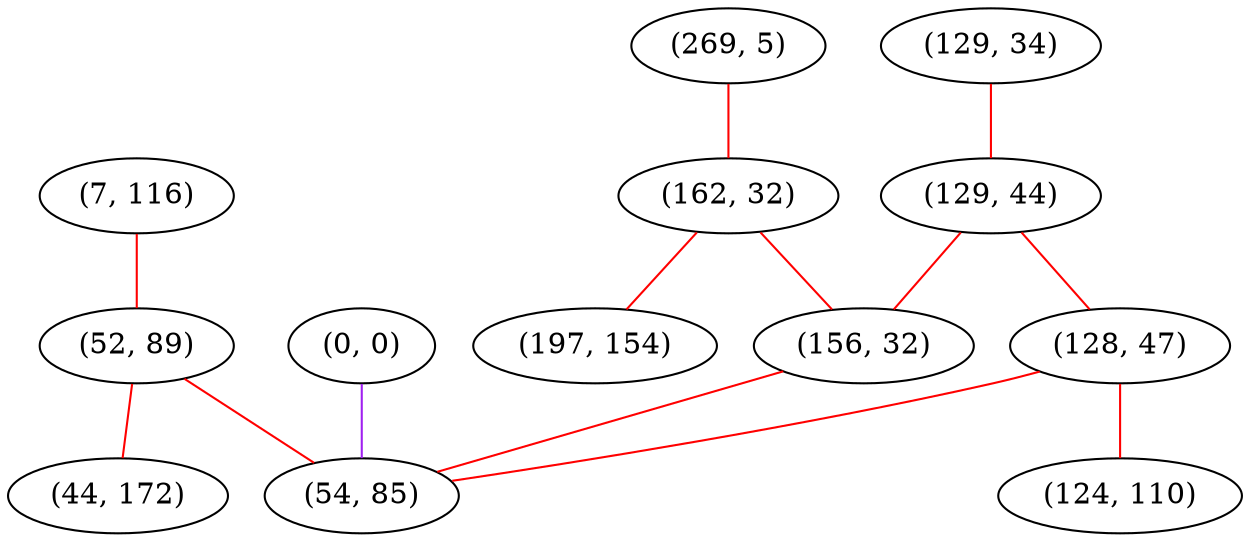 graph "" {
"(7, 116)";
"(129, 34)";
"(0, 0)";
"(52, 89)";
"(129, 44)";
"(128, 47)";
"(44, 172)";
"(269, 5)";
"(162, 32)";
"(197, 154)";
"(124, 110)";
"(156, 32)";
"(54, 85)";
"(7, 116)" -- "(52, 89)"  [color=red, key=0, weight=1];
"(129, 34)" -- "(129, 44)"  [color=red, key=0, weight=1];
"(0, 0)" -- "(54, 85)"  [color=purple, key=0, weight=4];
"(52, 89)" -- "(44, 172)"  [color=red, key=0, weight=1];
"(52, 89)" -- "(54, 85)"  [color=red, key=0, weight=1];
"(129, 44)" -- "(128, 47)"  [color=red, key=0, weight=1];
"(129, 44)" -- "(156, 32)"  [color=red, key=0, weight=1];
"(128, 47)" -- "(124, 110)"  [color=red, key=0, weight=1];
"(128, 47)" -- "(54, 85)"  [color=red, key=0, weight=1];
"(269, 5)" -- "(162, 32)"  [color=red, key=0, weight=1];
"(162, 32)" -- "(197, 154)"  [color=red, key=0, weight=1];
"(162, 32)" -- "(156, 32)"  [color=red, key=0, weight=1];
"(156, 32)" -- "(54, 85)"  [color=red, key=0, weight=1];
}
